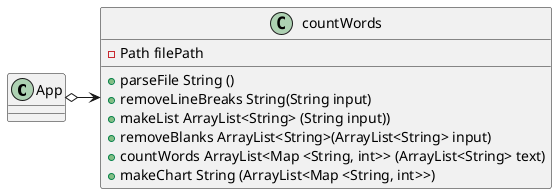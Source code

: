 @startuml
'https://plantuml.com/sequence-diagram

class App{
}

class countWords{
    - Path filePath
    + parseFile String ()
    + removeLineBreaks String(String input)
    + makeList ArrayList<String> (String input))
    + removeBlanks ArrayList<String>(ArrayList<String> input)
    + countWords ArrayList<Map <String, int>> (ArrayList<String> text)
    + makeChart String (ArrayList<Map <String, int>>)
}

App o-> countWords
@enduml